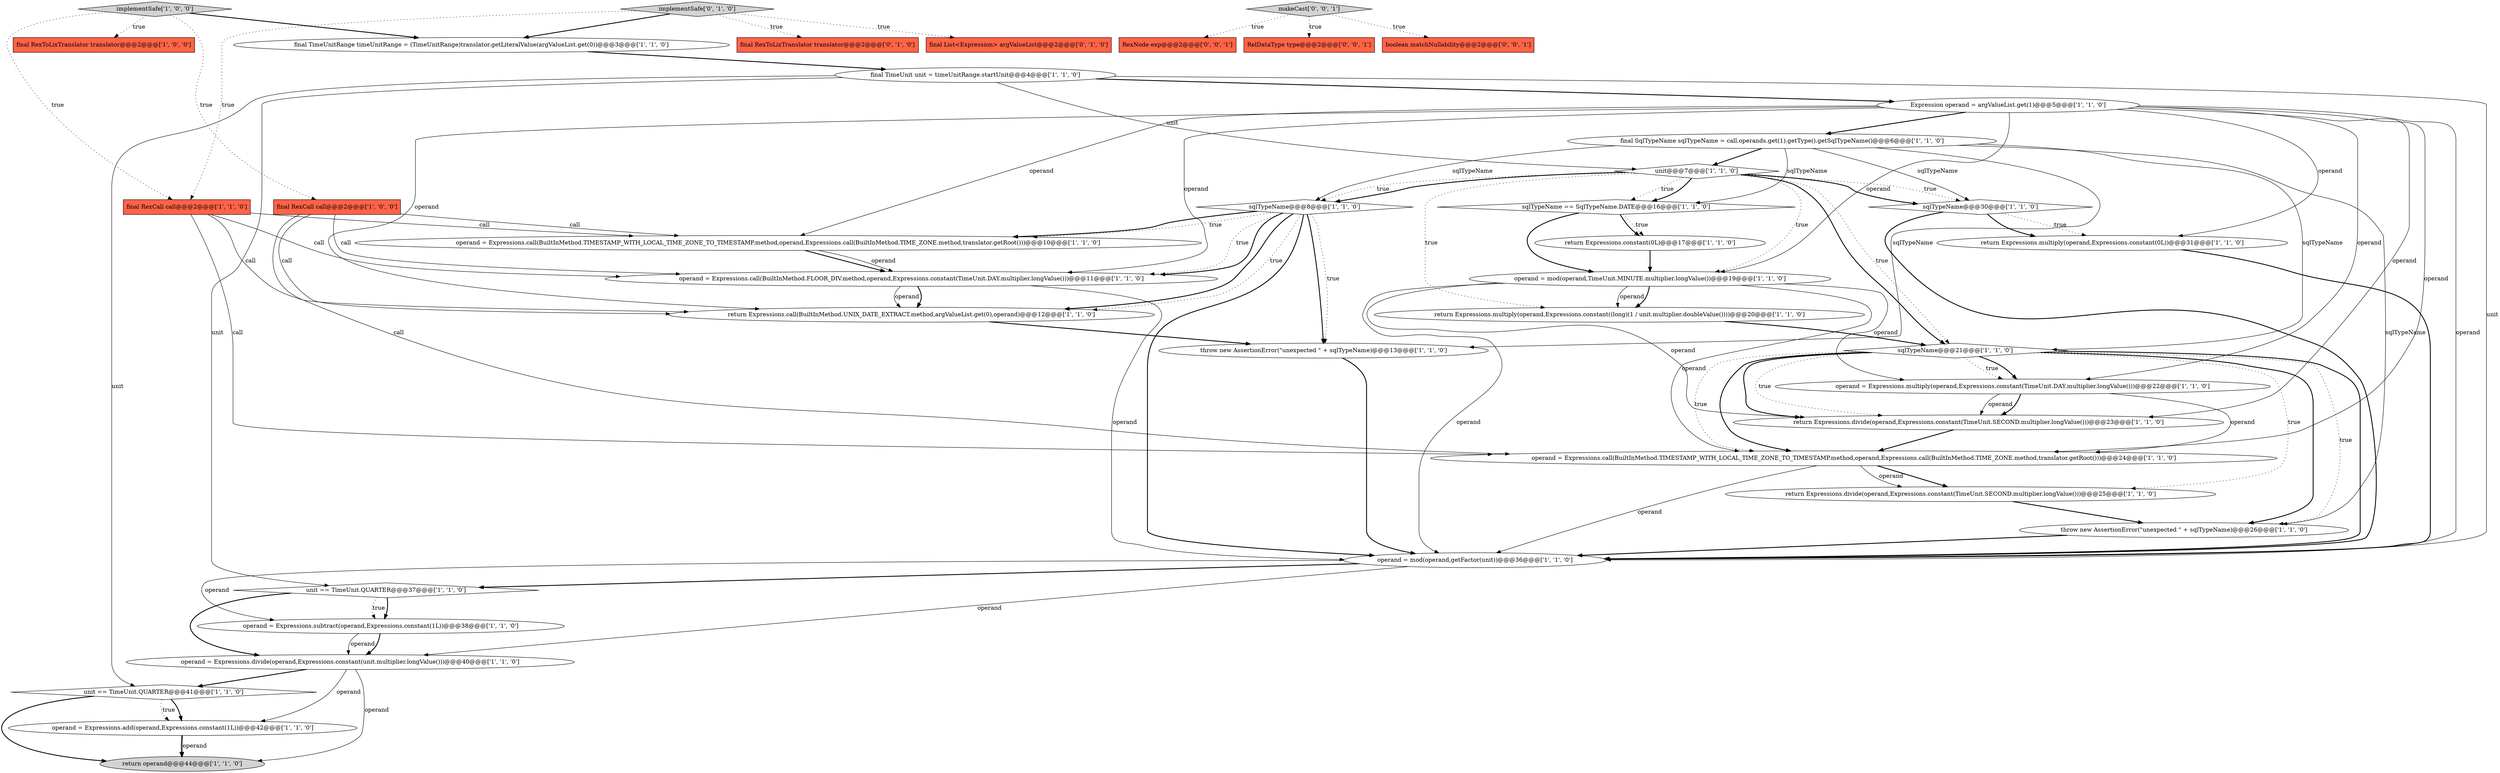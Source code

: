 digraph {
6 [style = filled, label = "return operand@@@44@@@['1', '1', '0']", fillcolor = lightgray, shape = ellipse image = "AAA0AAABBB1BBB"];
18 [style = filled, label = "operand = mod(operand,getFactor(unit))@@@36@@@['1', '1', '0']", fillcolor = white, shape = ellipse image = "AAA0AAABBB1BBB"];
38 [style = filled, label = "makeCast['0', '0', '1']", fillcolor = lightgray, shape = diamond image = "AAA0AAABBB3BBB"];
37 [style = filled, label = "RexNode exp@@@2@@@['0', '0', '1']", fillcolor = tomato, shape = box image = "AAA0AAABBB3BBB"];
27 [style = filled, label = "final TimeUnit unit = timeUnitRange.startUnit@@@4@@@['1', '1', '0']", fillcolor = white, shape = ellipse image = "AAA0AAABBB1BBB"];
29 [style = filled, label = "throw new AssertionError(\"unexpected \" + sqlTypeName)@@@13@@@['1', '1', '0']", fillcolor = white, shape = ellipse image = "AAA0AAABBB1BBB"];
2 [style = filled, label = "operand = Expressions.call(BuiltInMethod.TIMESTAMP_WITH_LOCAL_TIME_ZONE_TO_TIMESTAMP.method,operand,Expressions.call(BuiltInMethod.TIME_ZONE.method,translator.getRoot()))@@@10@@@['1', '1', '0']", fillcolor = white, shape = ellipse image = "AAA0AAABBB1BBB"];
26 [style = filled, label = "operand = Expressions.add(operand,Expressions.constant(1L))@@@42@@@['1', '1', '0']", fillcolor = white, shape = ellipse image = "AAA0AAABBB1BBB"];
12 [style = filled, label = "return Expressions.divide(operand,Expressions.constant(TimeUnit.SECOND.multiplier.longValue()))@@@25@@@['1', '1', '0']", fillcolor = white, shape = ellipse image = "AAA0AAABBB1BBB"];
1 [style = filled, label = "final SqlTypeName sqlTypeName = call.operands.get(1).getType().getSqlTypeName()@@@6@@@['1', '1', '0']", fillcolor = white, shape = ellipse image = "AAA0AAABBB1BBB"];
21 [style = filled, label = "final TimeUnitRange timeUnitRange = (TimeUnitRange)translator.getLiteralValue(argValueList.get(0))@@@3@@@['1', '1', '0']", fillcolor = white, shape = ellipse image = "AAA0AAABBB1BBB"];
17 [style = filled, label = "sqlTypeName@@@21@@@['1', '1', '0']", fillcolor = white, shape = diamond image = "AAA0AAABBB1BBB"];
32 [style = filled, label = "operand = mod(operand,TimeUnit.MINUTE.multiplier.longValue())@@@19@@@['1', '1', '0']", fillcolor = white, shape = ellipse image = "AAA0AAABBB1BBB"];
35 [style = filled, label = "implementSafe['0', '1', '0']", fillcolor = lightgray, shape = diamond image = "AAA0AAABBB2BBB"];
36 [style = filled, label = "RelDataType type@@@2@@@['0', '0', '1']", fillcolor = tomato, shape = box image = "AAA0AAABBB3BBB"];
9 [style = filled, label = "return Expressions.call(BuiltInMethod.UNIX_DATE_EXTRACT.method,argValueList.get(0),operand)@@@12@@@['1', '1', '0']", fillcolor = white, shape = ellipse image = "AAA0AAABBB1BBB"];
19 [style = filled, label = "return Expressions.constant(0L)@@@17@@@['1', '1', '0']", fillcolor = white, shape = ellipse image = "AAA0AAABBB1BBB"];
10 [style = filled, label = "sqlTypeName@@@30@@@['1', '1', '0']", fillcolor = white, shape = diamond image = "AAA0AAABBB1BBB"];
13 [style = filled, label = "operand = Expressions.call(BuiltInMethod.FLOOR_DIV.method,operand,Expressions.constant(TimeUnit.DAY.multiplier.longValue()))@@@11@@@['1', '1', '0']", fillcolor = white, shape = ellipse image = "AAA0AAABBB1BBB"];
7 [style = filled, label = "Expression operand = argValueList.get(1)@@@5@@@['1', '1', '0']", fillcolor = white, shape = ellipse image = "AAA0AAABBB1BBB"];
15 [style = filled, label = "return Expressions.multiply(operand,Expressions.constant(0L))@@@31@@@['1', '1', '0']", fillcolor = white, shape = ellipse image = "AAA0AAABBB1BBB"];
11 [style = filled, label = "operand = Expressions.subtract(operand,Expressions.constant(1L))@@@38@@@['1', '1', '0']", fillcolor = white, shape = ellipse image = "AAA0AAABBB1BBB"];
5 [style = filled, label = "operand = Expressions.divide(operand,Expressions.constant(unit.multiplier.longValue()))@@@40@@@['1', '1', '0']", fillcolor = white, shape = ellipse image = "AAA0AAABBB1BBB"];
28 [style = filled, label = "operand = Expressions.call(BuiltInMethod.TIMESTAMP_WITH_LOCAL_TIME_ZONE_TO_TIMESTAMP.method,operand,Expressions.call(BuiltInMethod.TIME_ZONE.method,translator.getRoot()))@@@24@@@['1', '1', '0']", fillcolor = white, shape = ellipse image = "AAA0AAABBB1BBB"];
8 [style = filled, label = "final RexToLixTranslator translator@@@2@@@['1', '0', '0']", fillcolor = tomato, shape = box image = "AAA0AAABBB1BBB"];
25 [style = filled, label = "unit@@@7@@@['1', '1', '0']", fillcolor = white, shape = diamond image = "AAA0AAABBB1BBB"];
14 [style = filled, label = "operand = Expressions.multiply(operand,Expressions.constant(TimeUnit.DAY.multiplier.longValue()))@@@22@@@['1', '1', '0']", fillcolor = white, shape = ellipse image = "AAA0AAABBB1BBB"];
3 [style = filled, label = "final RexCall call@@@2@@@['1', '0', '0']", fillcolor = tomato, shape = box image = "AAA0AAABBB1BBB"];
23 [style = filled, label = "return Expressions.divide(operand,Expressions.constant(TimeUnit.SECOND.multiplier.longValue()))@@@23@@@['1', '1', '0']", fillcolor = white, shape = ellipse image = "AAA0AAABBB1BBB"];
24 [style = filled, label = "unit == TimeUnit.QUARTER@@@37@@@['1', '1', '0']", fillcolor = white, shape = diamond image = "AAA0AAABBB1BBB"];
22 [style = filled, label = "sqlTypeName@@@8@@@['1', '1', '0']", fillcolor = white, shape = diamond image = "AAA0AAABBB1BBB"];
0 [style = filled, label = "sqlTypeName == SqlTypeName.DATE@@@16@@@['1', '1', '0']", fillcolor = white, shape = diamond image = "AAA0AAABBB1BBB"];
31 [style = filled, label = "return Expressions.multiply(operand,Expressions.constant((long)(1 / unit.multiplier.doubleValue())))@@@20@@@['1', '1', '0']", fillcolor = white, shape = ellipse image = "AAA0AAABBB1BBB"];
30 [style = filled, label = "throw new AssertionError(\"unexpected \" + sqlTypeName)@@@26@@@['1', '1', '0']", fillcolor = white, shape = ellipse image = "AAA0AAABBB1BBB"];
33 [style = filled, label = "final RexToLixTranslator translator@@@2@@@['0', '1', '0']", fillcolor = tomato, shape = box image = "AAA0AAABBB2BBB"];
20 [style = filled, label = "final RexCall call@@@2@@@['1', '1', '0']", fillcolor = tomato, shape = box image = "AAA0AAABBB1BBB"];
39 [style = filled, label = "boolean matchNullability@@@2@@@['0', '0', '1']", fillcolor = tomato, shape = box image = "AAA0AAABBB3BBB"];
4 [style = filled, label = "unit == TimeUnit.QUARTER@@@41@@@['1', '1', '0']", fillcolor = white, shape = diamond image = "AAA0AAABBB1BBB"];
34 [style = filled, label = "final List<Expression> argValueList@@@2@@@['0', '1', '0']", fillcolor = tomato, shape = box image = "AAA0AAABBB2BBB"];
16 [style = filled, label = "implementSafe['1', '0', '0']", fillcolor = lightgray, shape = diamond image = "AAA0AAABBB1BBB"];
22->29 [style = bold, label=""];
4->6 [style = bold, label=""];
20->2 [style = solid, label="call"];
16->20 [style = dotted, label="true"];
27->7 [style = bold, label=""];
35->20 [style = dotted, label="true"];
4->26 [style = bold, label=""];
1->10 [style = solid, label="sqlTypeName"];
7->9 [style = solid, label="operand"];
28->18 [style = solid, label="operand"];
25->10 [style = bold, label=""];
32->28 [style = solid, label="operand"];
32->31 [style = solid, label="operand"];
27->25 [style = solid, label="unit"];
4->26 [style = dotted, label="true"];
17->28 [style = dotted, label="true"];
38->39 [style = dotted, label="true"];
17->14 [style = bold, label=""];
25->22 [style = dotted, label="true"];
25->17 [style = bold, label=""];
12->30 [style = bold, label=""];
25->17 [style = dotted, label="true"];
10->18 [style = bold, label=""];
3->28 [style = solid, label="call"];
14->23 [style = solid, label="operand"];
25->0 [style = dotted, label="true"];
11->5 [style = solid, label="operand"];
17->23 [style = bold, label=""];
35->21 [style = bold, label=""];
10->15 [style = bold, label=""];
18->5 [style = solid, label="operand"];
7->1 [style = bold, label=""];
13->9 [style = bold, label=""];
24->5 [style = bold, label=""];
16->3 [style = dotted, label="true"];
22->13 [style = bold, label=""];
1->29 [style = solid, label="sqlTypeName"];
13->18 [style = solid, label="operand"];
19->32 [style = bold, label=""];
0->19 [style = bold, label=""];
24->11 [style = bold, label=""];
25->32 [style = dotted, label="true"];
25->10 [style = dotted, label="true"];
27->4 [style = solid, label="unit"];
1->0 [style = solid, label="sqlTypeName"];
22->9 [style = bold, label=""];
1->25 [style = bold, label=""];
22->29 [style = dotted, label="true"];
31->17 [style = bold, label=""];
32->18 [style = solid, label="operand"];
35->34 [style = dotted, label="true"];
27->24 [style = solid, label="unit"];
32->14 [style = solid, label="operand"];
14->23 [style = bold, label=""];
17->30 [style = dotted, label="true"];
20->13 [style = solid, label="call"];
0->19 [style = dotted, label="true"];
14->28 [style = solid, label="operand"];
22->2 [style = bold, label=""];
7->32 [style = solid, label="operand"];
17->14 [style = dotted, label="true"];
1->30 [style = solid, label="sqlTypeName"];
27->18 [style = solid, label="unit"];
15->18 [style = bold, label=""];
5->6 [style = solid, label="operand"];
30->18 [style = bold, label=""];
3->2 [style = solid, label="call"];
13->9 [style = solid, label="operand"];
2->13 [style = bold, label=""];
24->11 [style = dotted, label="true"];
7->14 [style = solid, label="operand"];
25->31 [style = dotted, label="true"];
7->28 [style = solid, label="operand"];
5->4 [style = bold, label=""];
38->36 [style = dotted, label="true"];
18->11 [style = solid, label="operand"];
1->17 [style = solid, label="sqlTypeName"];
17->12 [style = dotted, label="true"];
22->18 [style = bold, label=""];
32->23 [style = solid, label="operand"];
7->23 [style = solid, label="operand"];
7->18 [style = solid, label="operand"];
25->0 [style = bold, label=""];
9->29 [style = bold, label=""];
22->13 [style = dotted, label="true"];
16->8 [style = dotted, label="true"];
29->18 [style = bold, label=""];
38->37 [style = dotted, label="true"];
17->30 [style = bold, label=""];
26->6 [style = solid, label="operand"];
11->5 [style = bold, label=""];
3->9 [style = solid, label="call"];
26->6 [style = bold, label=""];
28->12 [style = bold, label=""];
0->32 [style = bold, label=""];
18->24 [style = bold, label=""];
17->18 [style = bold, label=""];
35->33 [style = dotted, label="true"];
22->9 [style = dotted, label="true"];
17->23 [style = dotted, label="true"];
3->13 [style = solid, label="call"];
28->12 [style = solid, label="operand"];
7->2 [style = solid, label="operand"];
1->22 [style = solid, label="sqlTypeName"];
22->2 [style = dotted, label="true"];
16->21 [style = bold, label=""];
20->28 [style = solid, label="call"];
32->31 [style = bold, label=""];
17->28 [style = bold, label=""];
21->27 [style = bold, label=""];
23->28 [style = bold, label=""];
10->15 [style = dotted, label="true"];
5->26 [style = solid, label="operand"];
25->22 [style = bold, label=""];
7->15 [style = solid, label="operand"];
20->9 [style = solid, label="call"];
2->13 [style = solid, label="operand"];
7->13 [style = solid, label="operand"];
}
